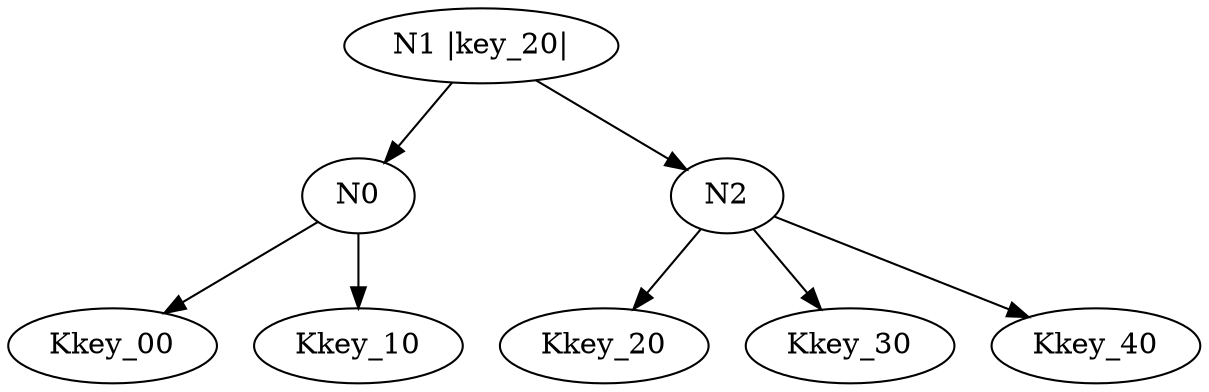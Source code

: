 digraph G {
N1[label="N1 |key_20|"]N1 -> N0;
N0 -> Kkey_00;
N0 -> Kkey_10;
N1 -> N2;
N2 -> Kkey_20;
N2 -> Kkey_30;
N2 -> Kkey_40;
}
